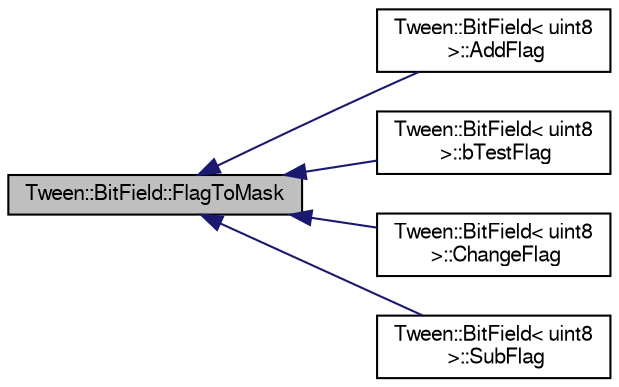 digraph "Tween::BitField::FlagToMask"
{
  bgcolor="transparent";
  edge [fontname="FreeSans",fontsize="10",labelfontname="FreeSans",labelfontsize="10"];
  node [fontname="FreeSans",fontsize="10",shape=record];
  rankdir="LR";
  Node1 [label="Tween::BitField::FlagToMask",height=0.2,width=0.4,color="black", fillcolor="grey75", style="filled" fontcolor="black"];
  Node1 -> Node2 [dir="back",color="midnightblue",fontsize="10",style="solid",fontname="FreeSans"];
  Node2 [label="Tween::BitField\< uint8\l \>::AddFlag",height=0.2,width=0.4,color="black",URL="$classTween_1_1BitField.html#a5c0078bd1b1e068d4ba90047d896f8a7",tooltip="Flag should be a value between 0 and BitCount(_Mask), do not use shifted values."];
  Node1 -> Node3 [dir="back",color="midnightblue",fontsize="10",style="solid",fontname="FreeSans"];
  Node3 [label="Tween::BitField\< uint8\l \>::bTestFlag",height=0.2,width=0.4,color="black",URL="$classTween_1_1BitField.html#a3733f89743cb90dc9c97dd2a885902e4",tooltip="Flag should be a value between 0 and BitCount(_Mask), do not use shifted values."];
  Node1 -> Node4 [dir="back",color="midnightblue",fontsize="10",style="solid",fontname="FreeSans"];
  Node4 [label="Tween::BitField\< uint8\l \>::ChangeFlag",height=0.2,width=0.4,color="black",URL="$classTween_1_1BitField.html#adc798099b1ef24fa2d6b4a6d80cfe09a",tooltip="Flag should be a value between 0 and BitCount(_Mask), do not use shifted values."];
  Node1 -> Node5 [dir="back",color="midnightblue",fontsize="10",style="solid",fontname="FreeSans"];
  Node5 [label="Tween::BitField\< uint8\l \>::SubFlag",height=0.2,width=0.4,color="black",URL="$classTween_1_1BitField.html#a6c1b90dbe45a2f65fe58ad654a8092da",tooltip="Flag should be a value between 0 and BitCount(_Mask), do not use shifted values."];
}
